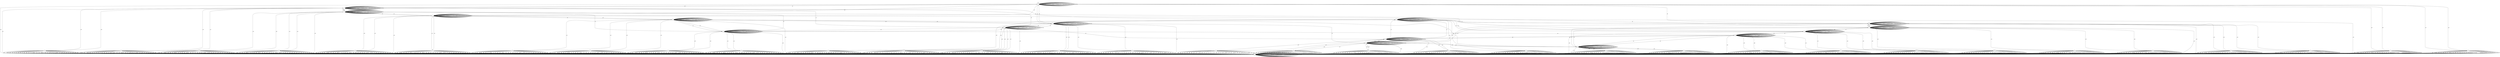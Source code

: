 digraph {
	fake0 [style=invisible]
	0 [root=true]
	1
	2 [shape=doublecircle]
	3
	4
	5
	6
	7
	8
	9
	10
	11
	12
	13
	14
	15
	16
	17
	18
	19
	20
	21
	22
	23
	24
	25
	26
	27
	28
	29
	30
	31
	32
	33
	34
	35
	36
	37
	38
	39
	40
	41
	42
	43
	44
	45
	46
	47
	48
	fake0 -> 0 [style=bold]
	0 -> 0 [label=p19]
	0 -> 0 [label=p18]
	0 -> 0 [label=p5]
	0 -> 0 [label=p1]
	0 -> 0 [label=p6]
	0 -> 0 [label=p8]
	0 -> 0 [label=p7]
	0 -> 0 [label=p21]
	0 -> 0 [label=p22]
	0 -> 3 [label=p13]
	0 -> 4 [label=p2]
	0 -> 0 [label=p29]
	0 -> 0 [label=activityn]
	0 -> 18 [label=p15]
	0 -> 0 [label=p27]
	0 -> 0 [label=activityo]
	0 -> 0 [label=p24]
	0 -> 0 [label=p11]
	0 -> 0 [label=p26]
	0 -> 2 [label=p9]
	0 -> 1 [label=p4]
	0 -> 0 [label=activityr]
	0 -> 0 [label=p12]
	0 -> 0 [label=p28]
	0 -> 0 [label=p10]
	0 -> 0 [label=p16]
	0 -> 0 [label=p3]
	0 -> 0 [label=p14]
	0 -> 17 [label=p25]
	0 -> 0 [label=p30]
	0 -> 0 [label=p20]
	0 -> 5 [label=p23]
	0 -> 0 [label=p17]
	0 -> 0 [label=activityq]
	1 -> 1 [label=p19]
	1 -> 1 [label=p18]
	1 -> 1 [label=p5]
	1 -> 1 [label=p1]
	1 -> 0 [label=p6]
	1 -> 1 [label=p8]
	1 -> 1 [label=p7]
	1 -> 1 [label=p21]
	1 -> 1 [label=p22]
	1 -> 7 [label=p13]
	1 -> 8 [label=p2]
	1 -> 1 [label=p29]
	1 -> 1 [label=activityn]
	1 -> 48 [label=p15]
	1 -> 1 [label=p27]
	1 -> 1 [label=activityo]
	1 -> 1 [label=p24]
	1 -> 1 [label=p11]
	1 -> 1 [label=p26]
	1 -> 6 [label=p9]
	1 -> 1 [label=p4]
	1 -> 1 [label=activityr]
	1 -> 1 [label=p12]
	1 -> 1 [label=p28]
	1 -> 1 [label=p10]
	1 -> 1 [label=p16]
	1 -> 1 [label=p3]
	1 -> 1 [label=p14]
	1 -> 19 [label=p25]
	1 -> 1 [label=p30]
	1 -> 1 [label=p20]
	1 -> 5 [label=p23]
	1 -> 1 [label=p17]
	1 -> 1 [label=activityq]
	2 -> 2 [label=p19]
	2 -> 2 [label=p18]
	2 -> 2 [label=p5]
	2 -> 2 [label=p1]
	2 -> 2 [label=p6]
	2 -> 2 [label=p8]
	2 -> 2 [label=p7]
	2 -> 2 [label=p21]
	2 -> 2 [label=p22]
	2 -> 9 [label=p13]
	2 -> 13 [label=p2]
	2 -> 2 [label=p29]
	2 -> 2 [label=activityn]
	2 -> 25 [label=p15]
	2 -> 2 [label=p27]
	2 -> 2 [label=activityo]
	2 -> 2 [label=p24]
	2 -> 2 [label=p11]
	2 -> 2 [label=p26]
	2 -> 2 [label=p9]
	2 -> 6 [label=p4]
	2 -> 2 [label=activityr]
	2 -> 2 [label=p12]
	2 -> 2 [label=p28]
	2 -> 2 [label=p10]
	2 -> 2 [label=p16]
	2 -> 2 [label=p3]
	2 -> 2 [label=p14]
	2 -> 40 [label=p25]
	2 -> 2 [label=p30]
	2 -> 2 [label=p20]
	2 -> 5 [label=p23]
	2 -> 2 [label=p17]
	2 -> 2 [label=activityq]
	3 -> 3 [label=p11]
	3 -> 3 [label=p22]
	3 -> 0 [label=p21]
	3 -> 3 [label=p7]
	3 -> 3 [label=activityq]
	3 -> 3 [label=p6]
	3 -> 3 [label=p8]
	3 -> 3 [label=p19]
	3 -> 3 [label=p24]
	3 -> 3 [label=activityo]
	3 -> 46 [label=p25]
	3 -> 3 [label=p30]
	3 -> 3 [label=p27]
	3 -> 21 [label=p15]
	3 -> 7 [label=p4]
	3 -> 3 [label=p12]
	3 -> 3 [label=activityr]
	3 -> 3 [label=activityn]
	3 -> 9 [label=p9]
	3 -> 5 [label=p23]
	3 -> 3 [label=p17]
	3 -> 3 [label=p20]
	3 -> 3 [label=p16]
	3 -> 3 [label=p18]
	3 -> 3 [label=p26]
	3 -> 3 [label=p28]
	3 -> 3 [label=p10]
	3 -> 3 [label=p29]
	3 -> 3 [label=p13]
	3 -> 10 [label=p2]
	3 -> 3 [label=p1]
	3 -> 3 [label=p5]
	3 -> 3 [label=p3]
	3 -> 3 [label=p14]
	4 -> 4 [label=p19]
	4 -> 4 [label=p18]
	4 -> 4 [label=p5]
	4 -> 4 [label=p1]
	4 -> 4 [label=p6]
	4 -> 0 [label=p8]
	4 -> 4 [label=p7]
	4 -> 4 [label=p21]
	4 -> 4 [label=p22]
	4 -> 10 [label=p13]
	4 -> 4 [label=p2]
	4 -> 4 [label=p29]
	4 -> 4 [label=activityn]
	4 -> 44 [label=p15]
	4 -> 4 [label=p27]
	4 -> 4 [label=activityo]
	4 -> 4 [label=p24]
	4 -> 4 [label=p11]
	4 -> 4 [label=p26]
	4 -> 13 [label=p9]
	4 -> 8 [label=p4]
	4 -> 4 [label=activityr]
	4 -> 4 [label=p12]
	4 -> 4 [label=p28]
	4 -> 4 [label=p10]
	4 -> 4 [label=p16]
	4 -> 4 [label=p3]
	4 -> 4 [label=p14]
	4 -> 47 [label=p25]
	4 -> 4 [label=p30]
	4 -> 4 [label=p20]
	4 -> 5 [label=p23]
	4 -> 4 [label=p17]
	4 -> 4 [label=activityq]
	5 -> 5 [label=p19]
	5 -> 5 [label=p18]
	5 -> 5 [label=p5]
	5 -> 5 [label=p1]
	5 -> 5 [label=p6]
	5 -> 5 [label=p8]
	5 -> 5 [label=p7]
	5 -> 5 [label=p21]
	5 -> 5 [label=p22]
	5 -> 5 [label=p13]
	5 -> 5 [label=p2]
	5 -> 5 [label=p29]
	5 -> 5 [label=activityn]
	5 -> 5 [label=p15]
	5 -> 5 [label=p27]
	5 -> 5 [label=activityo]
	5 -> 5 [label=p24]
	5 -> 5 [label=p11]
	5 -> 5 [label=p26]
	5 -> 5 [label=p9]
	5 -> 5 [label=p4]
	5 -> 5 [label=activityr]
	5 -> 5 [label=p12]
	5 -> 5 [label=p28]
	5 -> 5 [label=p10]
	5 -> 5 [label=p16]
	5 -> 5 [label=p3]
	5 -> 5 [label=p14]
	5 -> 5 [label=p25]
	5 -> 5 [label=p30]
	5 -> 5 [label=p20]
	5 -> 5 [label=p23]
	5 -> 5 [label=p17]
	5 -> 5 [label=activityq]
	6 -> 6 [label=p19]
	6 -> 6 [label=p18]
	6 -> 6 [label=p5]
	6 -> 6 [label=p1]
	6 -> 2 [label=p6]
	6 -> 6 [label=p8]
	6 -> 6 [label=p7]
	6 -> 6 [label=p21]
	6 -> 6 [label=p22]
	6 -> 11 [label=p13]
	6 -> 14 [label=p2]
	6 -> 6 [label=p29]
	6 -> 6 [label=activityn]
	6 -> 27 [label=p15]
	6 -> 6 [label=p27]
	6 -> 6 [label=activityo]
	6 -> 6 [label=p24]
	6 -> 6 [label=p11]
	6 -> 6 [label=p26]
	6 -> 6 [label=p9]
	6 -> 6 [label=p4]
	6 -> 6 [label=activityr]
	6 -> 6 [label=p12]
	6 -> 6 [label=p28]
	6 -> 6 [label=p10]
	6 -> 6 [label=p16]
	6 -> 6 [label=p3]
	6 -> 6 [label=p14]
	6 -> 45 [label=p25]
	6 -> 6 [label=p30]
	6 -> 6 [label=p20]
	6 -> 5 [label=p23]
	6 -> 6 [label=p17]
	6 -> 6 [label=activityq]
	7 -> 7 [label=p11]
	7 -> 7 [label=p22]
	7 -> 1 [label=p21]
	7 -> 7 [label=p7]
	7 -> 7 [label=activityq]
	7 -> 3 [label=p6]
	7 -> 7 [label=p8]
	7 -> 7 [label=p19]
	7 -> 7 [label=p24]
	7 -> 7 [label=activityo]
	7 -> 42 [label=p25]
	7 -> 7 [label=p30]
	7 -> 7 [label=p27]
	7 -> 23 [label=p15]
	7 -> 7 [label=p4]
	7 -> 7 [label=p12]
	7 -> 7 [label=activityr]
	7 -> 7 [label=activityn]
	7 -> 11 [label=p9]
	7 -> 5 [label=p23]
	7 -> 7 [label=p17]
	7 -> 7 [label=p20]
	7 -> 7 [label=p16]
	7 -> 7 [label=p18]
	7 -> 7 [label=p26]
	7 -> 7 [label=p28]
	7 -> 7 [label=p10]
	7 -> 7 [label=p29]
	7 -> 7 [label=p13]
	7 -> 12 [label=p2]
	7 -> 7 [label=p1]
	7 -> 7 [label=p5]
	7 -> 7 [label=p3]
	7 -> 7 [label=p14]
	8 -> 8 [label=p19]
	8 -> 8 [label=p18]
	8 -> 8 [label=p5]
	8 -> 8 [label=p1]
	8 -> 4 [label=p6]
	8 -> 1 [label=p8]
	8 -> 8 [label=p7]
	8 -> 8 [label=p21]
	8 -> 8 [label=p22]
	8 -> 12 [label=p13]
	8 -> 8 [label=p2]
	8 -> 8 [label=p29]
	8 -> 8 [label=activityn]
	8 -> 41 [label=p15]
	8 -> 8 [label=p27]
	8 -> 8 [label=activityo]
	8 -> 8 [label=p24]
	8 -> 8 [label=p11]
	8 -> 8 [label=p26]
	8 -> 14 [label=p9]
	8 -> 8 [label=p4]
	8 -> 8 [label=activityr]
	8 -> 8 [label=p12]
	8 -> 8 [label=p28]
	8 -> 8 [label=p10]
	8 -> 8 [label=p16]
	8 -> 8 [label=p3]
	8 -> 8 [label=p14]
	8 -> 43 [label=p25]
	8 -> 8 [label=p30]
	8 -> 8 [label=p20]
	8 -> 5 [label=p23]
	8 -> 8 [label=p17]
	8 -> 8 [label=activityq]
	9 -> 9 [label=p11]
	9 -> 9 [label=p22]
	9 -> 2 [label=p21]
	9 -> 9 [label=p7]
	9 -> 9 [label=activityq]
	9 -> 9 [label=p6]
	9 -> 9 [label=p8]
	9 -> 9 [label=p19]
	9 -> 9 [label=p24]
	9 -> 9 [label=activityo]
	9 -> 38 [label=p25]
	9 -> 9 [label=p30]
	9 -> 9 [label=p27]
	9 -> 24 [label=p15]
	9 -> 11 [label=p4]
	9 -> 9 [label=p12]
	9 -> 9 [label=activityr]
	9 -> 9 [label=activityn]
	9 -> 9 [label=p9]
	9 -> 5 [label=p23]
	9 -> 9 [label=p17]
	9 -> 9 [label=p20]
	9 -> 9 [label=p16]
	9 -> 9 [label=p18]
	9 -> 9 [label=p26]
	9 -> 9 [label=p28]
	9 -> 9 [label=p10]
	9 -> 9 [label=p29]
	9 -> 9 [label=p13]
	9 -> 15 [label=p2]
	9 -> 9 [label=p1]
	9 -> 9 [label=p5]
	9 -> 9 [label=p3]
	9 -> 9 [label=p14]
	10 -> 10 [label=p11]
	10 -> 10 [label=p22]
	10 -> 4 [label=p21]
	10 -> 10 [label=p7]
	10 -> 10 [label=activityq]
	10 -> 10 [label=p6]
	10 -> 3 [label=p8]
	10 -> 10 [label=p19]
	10 -> 10 [label=p24]
	10 -> 10 [label=activityo]
	10 -> 35 [label=p25]
	10 -> 10 [label=p30]
	10 -> 10 [label=p27]
	10 -> 39 [label=p15]
	10 -> 12 [label=p4]
	10 -> 10 [label=p12]
	10 -> 10 [label=activityr]
	10 -> 10 [label=activityn]
	10 -> 15 [label=p9]
	10 -> 5 [label=p23]
	10 -> 10 [label=p17]
	10 -> 10 [label=p20]
	10 -> 10 [label=p16]
	10 -> 10 [label=p18]
	10 -> 10 [label=p26]
	10 -> 10 [label=p28]
	10 -> 10 [label=p10]
	10 -> 10 [label=p29]
	10 -> 10 [label=p13]
	10 -> 10 [label=p2]
	10 -> 10 [label=p1]
	10 -> 10 [label=p5]
	10 -> 10 [label=p3]
	10 -> 10 [label=p14]
	11 -> 11 [label=p11]
	11 -> 11 [label=p22]
	11 -> 6 [label=p21]
	11 -> 11 [label=p7]
	11 -> 11 [label=activityq]
	11 -> 9 [label=p6]
	11 -> 11 [label=p8]
	11 -> 11 [label=p19]
	11 -> 11 [label=p24]
	11 -> 11 [label=activityo]
	11 -> 29 [label=p25]
	11 -> 11 [label=p30]
	11 -> 11 [label=p27]
	11 -> 26 [label=p15]
	11 -> 11 [label=p4]
	11 -> 11 [label=p12]
	11 -> 11 [label=activityr]
	11 -> 11 [label=activityn]
	11 -> 11 [label=p9]
	11 -> 5 [label=p23]
	11 -> 11 [label=p17]
	11 -> 11 [label=p20]
	11 -> 11 [label=p16]
	11 -> 11 [label=p18]
	11 -> 11 [label=p26]
	11 -> 11 [label=p28]
	11 -> 11 [label=p10]
	11 -> 11 [label=p29]
	11 -> 11 [label=p13]
	11 -> 16 [label=p2]
	11 -> 11 [label=p1]
	11 -> 11 [label=p5]
	11 -> 11 [label=p3]
	11 -> 11 [label=p14]
	12 -> 12 [label=p11]
	12 -> 12 [label=p22]
	12 -> 8 [label=p21]
	12 -> 12 [label=p7]
	12 -> 12 [label=activityq]
	12 -> 10 [label=p6]
	12 -> 7 [label=p8]
	12 -> 12 [label=p19]
	12 -> 12 [label=p24]
	12 -> 12 [label=activityo]
	12 -> 32 [label=p25]
	12 -> 12 [label=p30]
	12 -> 12 [label=p27]
	12 -> 28 [label=p15]
	12 -> 12 [label=p4]
	12 -> 12 [label=p12]
	12 -> 12 [label=activityr]
	12 -> 12 [label=activityn]
	12 -> 16 [label=p9]
	12 -> 5 [label=p23]
	12 -> 12 [label=p17]
	12 -> 12 [label=p20]
	12 -> 12 [label=p16]
	12 -> 12 [label=p18]
	12 -> 12 [label=p26]
	12 -> 12 [label=p28]
	12 -> 12 [label=p10]
	12 -> 12 [label=p29]
	12 -> 12 [label=p13]
	12 -> 12 [label=p2]
	12 -> 12 [label=p1]
	12 -> 12 [label=p5]
	12 -> 12 [label=p3]
	12 -> 12 [label=p14]
	13 -> 13 [label=p19]
	13 -> 13 [label=p18]
	13 -> 13 [label=p5]
	13 -> 13 [label=p1]
	13 -> 13 [label=p6]
	13 -> 2 [label=p8]
	13 -> 13 [label=p7]
	13 -> 13 [label=p21]
	13 -> 13 [label=p22]
	13 -> 15 [label=p13]
	13 -> 13 [label=p2]
	13 -> 13 [label=p29]
	13 -> 13 [label=activityn]
	13 -> 34 [label=p15]
	13 -> 13 [label=p27]
	13 -> 13 [label=activityo]
	13 -> 13 [label=p24]
	13 -> 13 [label=p11]
	13 -> 13 [label=p26]
	13 -> 13 [label=p9]
	13 -> 14 [label=p4]
	13 -> 13 [label=activityr]
	13 -> 13 [label=p12]
	13 -> 13 [label=p28]
	13 -> 13 [label=p10]
	13 -> 13 [label=p16]
	13 -> 13 [label=p3]
	13 -> 13 [label=p14]
	13 -> 20 [label=p25]
	13 -> 13 [label=p30]
	13 -> 13 [label=p20]
	13 -> 5 [label=p23]
	13 -> 13 [label=p17]
	13 -> 13 [label=activityq]
	14 -> 14 [label=p19]
	14 -> 14 [label=p18]
	14 -> 14 [label=p5]
	14 -> 14 [label=p1]
	14 -> 13 [label=p6]
	14 -> 6 [label=p8]
	14 -> 14 [label=p7]
	14 -> 14 [label=p21]
	14 -> 14 [label=p22]
	14 -> 16 [label=p13]
	14 -> 14 [label=p2]
	14 -> 14 [label=p29]
	14 -> 14 [label=activityn]
	14 -> 31 [label=p15]
	14 -> 14 [label=p27]
	14 -> 14 [label=activityo]
	14 -> 14 [label=p24]
	14 -> 14 [label=p11]
	14 -> 14 [label=p26]
	14 -> 14 [label=p9]
	14 -> 14 [label=p4]
	14 -> 14 [label=activityr]
	14 -> 14 [label=p12]
	14 -> 14 [label=p28]
	14 -> 14 [label=p10]
	14 -> 14 [label=p16]
	14 -> 14 [label=p3]
	14 -> 14 [label=p14]
	14 -> 22 [label=p25]
	14 -> 14 [label=p30]
	14 -> 14 [label=p20]
	14 -> 5 [label=p23]
	14 -> 14 [label=p17]
	14 -> 14 [label=activityq]
	15 -> 15 [label=p11]
	15 -> 15 [label=p22]
	15 -> 13 [label=p21]
	15 -> 15 [label=p7]
	15 -> 15 [label=activityq]
	15 -> 15 [label=p6]
	15 -> 9 [label=p8]
	15 -> 15 [label=p19]
	15 -> 15 [label=p24]
	15 -> 15 [label=activityo]
	15 -> 36 [label=p25]
	15 -> 15 [label=p30]
	15 -> 15 [label=p27]
	15 -> 30 [label=p15]
	15 -> 16 [label=p4]
	15 -> 15 [label=p12]
	15 -> 15 [label=activityr]
	15 -> 15 [label=activityn]
	15 -> 15 [label=p9]
	15 -> 5 [label=p23]
	15 -> 15 [label=p17]
	15 -> 15 [label=p20]
	15 -> 15 [label=p16]
	15 -> 15 [label=p18]
	15 -> 15 [label=p26]
	15 -> 15 [label=p28]
	15 -> 15 [label=p10]
	15 -> 15 [label=p29]
	15 -> 15 [label=p13]
	15 -> 15 [label=p2]
	15 -> 15 [label=p1]
	15 -> 15 [label=p5]
	15 -> 15 [label=p3]
	15 -> 15 [label=p14]
	16 -> 16 [label=p11]
	16 -> 16 [label=p22]
	16 -> 14 [label=p21]
	16 -> 16 [label=p7]
	16 -> 16 [label=activityq]
	16 -> 15 [label=p6]
	16 -> 11 [label=p8]
	16 -> 16 [label=p19]
	16 -> 16 [label=p24]
	16 -> 16 [label=activityo]
	16 -> 33 [label=p25]
	16 -> 16 [label=p30]
	16 -> 16 [label=p27]
	16 -> 37 [label=p15]
	16 -> 16 [label=p4]
	16 -> 16 [label=p12]
	16 -> 16 [label=activityr]
	16 -> 16 [label=activityn]
	16 -> 16 [label=p9]
	16 -> 5 [label=p23]
	16 -> 16 [label=p17]
	16 -> 16 [label=p20]
	16 -> 16 [label=p16]
	16 -> 16 [label=p18]
	16 -> 16 [label=p26]
	16 -> 16 [label=p28]
	16 -> 16 [label=p10]
	16 -> 16 [label=p29]
	16 -> 16 [label=p13]
	16 -> 16 [label=p2]
	16 -> 16 [label=p1]
	16 -> 16 [label=p5]
	16 -> 16 [label=p3]
	16 -> 16 [label=p14]
	17 -> 5 [label=p19]
	17 -> 5 [label=p18]
	17 -> 5 [label=p5]
	17 -> 5 [label=p1]
	17 -> 5 [label=p6]
	17 -> 5 [label=p8]
	17 -> 5 [label=p7]
	17 -> 5 [label=p21]
	17 -> 5 [label=p22]
	17 -> 5 [label=p13]
	17 -> 5 [label=p2]
	17 -> 0 [label=p29]
	17 -> 5 [label=activityn]
	17 -> 5 [label=p15]
	17 -> 5 [label=p27]
	17 -> 5 [label=activityo]
	17 -> 5 [label=p24]
	17 -> 5 [label=p11]
	17 -> 5 [label=p26]
	17 -> 5 [label=p9]
	17 -> 5 [label=p4]
	17 -> 5 [label=activityr]
	17 -> 5 [label=p12]
	17 -> 5 [label=p28]
	17 -> 5 [label=p10]
	17 -> 5 [label=p16]
	17 -> 5 [label=p3]
	17 -> 5 [label=p14]
	17 -> 5 [label=p25]
	17 -> 5 [label=p30]
	17 -> 5 [label=p20]
	17 -> 5 [label=p23]
	17 -> 5 [label=p17]
	17 -> 5 [label=activityq]
	18 -> 5 [label=p19]
	18 -> 0 [label=p18]
	18 -> 5 [label=p5]
	18 -> 5 [label=p1]
	18 -> 5 [label=p6]
	18 -> 5 [label=p8]
	18 -> 5 [label=p7]
	18 -> 5 [label=p21]
	18 -> 5 [label=p22]
	18 -> 5 [label=p13]
	18 -> 5 [label=p2]
	18 -> 5 [label=p29]
	18 -> 5 [label=activityn]
	18 -> 5 [label=p15]
	18 -> 5 [label=p27]
	18 -> 5 [label=activityo]
	18 -> 5 [label=p24]
	18 -> 5 [label=p11]
	18 -> 5 [label=p26]
	18 -> 5 [label=p9]
	18 -> 5 [label=p4]
	18 -> 5 [label=activityr]
	18 -> 5 [label=p12]
	18 -> 5 [label=p28]
	18 -> 5 [label=p10]
	18 -> 5 [label=p16]
	18 -> 5 [label=p3]
	18 -> 5 [label=p14]
	18 -> 5 [label=p25]
	18 -> 5 [label=p30]
	18 -> 5 [label=p20]
	18 -> 5 [label=p23]
	18 -> 5 [label=p17]
	18 -> 5 [label=activityq]
	19 -> 5 [label=p19]
	19 -> 5 [label=p18]
	19 -> 5 [label=p5]
	19 -> 5 [label=p1]
	19 -> 5 [label=p6]
	19 -> 5 [label=p8]
	19 -> 5 [label=p7]
	19 -> 5 [label=p21]
	19 -> 5 [label=p22]
	19 -> 5 [label=p13]
	19 -> 5 [label=p2]
	19 -> 1 [label=p29]
	19 -> 5 [label=activityn]
	19 -> 5 [label=p15]
	19 -> 5 [label=p27]
	19 -> 5 [label=activityo]
	19 -> 5 [label=p24]
	19 -> 5 [label=p11]
	19 -> 5 [label=p26]
	19 -> 5 [label=p9]
	19 -> 5 [label=p4]
	19 -> 5 [label=activityr]
	19 -> 5 [label=p12]
	19 -> 5 [label=p28]
	19 -> 5 [label=p10]
	19 -> 5 [label=p16]
	19 -> 5 [label=p3]
	19 -> 5 [label=p14]
	19 -> 5 [label=p25]
	19 -> 5 [label=p30]
	19 -> 5 [label=p20]
	19 -> 5 [label=p23]
	19 -> 5 [label=p17]
	19 -> 5 [label=activityq]
	20 -> 5 [label=p19]
	20 -> 5 [label=p18]
	20 -> 5 [label=p5]
	20 -> 5 [label=p1]
	20 -> 5 [label=p6]
	20 -> 5 [label=p8]
	20 -> 5 [label=p7]
	20 -> 5 [label=p21]
	20 -> 5 [label=p22]
	20 -> 5 [label=p13]
	20 -> 5 [label=p2]
	20 -> 13 [label=p29]
	20 -> 5 [label=activityn]
	20 -> 5 [label=p15]
	20 -> 5 [label=p27]
	20 -> 5 [label=activityo]
	20 -> 5 [label=p24]
	20 -> 5 [label=p11]
	20 -> 5 [label=p26]
	20 -> 5 [label=p9]
	20 -> 5 [label=p4]
	20 -> 5 [label=activityr]
	20 -> 5 [label=p12]
	20 -> 5 [label=p28]
	20 -> 5 [label=p10]
	20 -> 5 [label=p16]
	20 -> 5 [label=p3]
	20 -> 5 [label=p14]
	20 -> 5 [label=p25]
	20 -> 5 [label=p30]
	20 -> 5 [label=p20]
	20 -> 5 [label=p23]
	20 -> 5 [label=p17]
	20 -> 5 [label=activityq]
	21 -> 5 [label=p11]
	21 -> 5 [label=p22]
	21 -> 5 [label=p21]
	21 -> 5 [label=p7]
	21 -> 5 [label=activityq]
	21 -> 5 [label=p6]
	21 -> 5 [label=p8]
	21 -> 5 [label=p19]
	21 -> 5 [label=p24]
	21 -> 5 [label=activityo]
	21 -> 5 [label=p25]
	21 -> 5 [label=p30]
	21 -> 5 [label=p27]
	21 -> 5 [label=p15]
	21 -> 5 [label=p4]
	21 -> 5 [label=p12]
	21 -> 5 [label=activityr]
	21 -> 5 [label=activityn]
	21 -> 5 [label=p9]
	21 -> 5 [label=p23]
	21 -> 5 [label=p17]
	21 -> 5 [label=p20]
	21 -> 5 [label=p16]
	21 -> 3 [label=p18]
	21 -> 5 [label=p26]
	21 -> 5 [label=p28]
	21 -> 5 [label=p10]
	21 -> 5 [label=p29]
	21 -> 5 [label=p13]
	21 -> 5 [label=p2]
	21 -> 5 [label=p1]
	21 -> 5 [label=p5]
	21 -> 5 [label=p3]
	21 -> 5 [label=p14]
	22 -> 5 [label=p19]
	22 -> 5 [label=p18]
	22 -> 5 [label=p5]
	22 -> 5 [label=p1]
	22 -> 5 [label=p6]
	22 -> 5 [label=p8]
	22 -> 5 [label=p7]
	22 -> 5 [label=p21]
	22 -> 5 [label=p22]
	22 -> 5 [label=p13]
	22 -> 5 [label=p2]
	22 -> 14 [label=p29]
	22 -> 5 [label=activityn]
	22 -> 5 [label=p15]
	22 -> 5 [label=p27]
	22 -> 5 [label=activityo]
	22 -> 5 [label=p24]
	22 -> 5 [label=p11]
	22 -> 5 [label=p26]
	22 -> 5 [label=p9]
	22 -> 5 [label=p4]
	22 -> 5 [label=activityr]
	22 -> 5 [label=p12]
	22 -> 5 [label=p28]
	22 -> 5 [label=p10]
	22 -> 5 [label=p16]
	22 -> 5 [label=p3]
	22 -> 5 [label=p14]
	22 -> 5 [label=p25]
	22 -> 5 [label=p30]
	22 -> 5 [label=p20]
	22 -> 5 [label=p23]
	22 -> 5 [label=p17]
	22 -> 5 [label=activityq]
	23 -> 5 [label=p11]
	23 -> 5 [label=p22]
	23 -> 5 [label=p21]
	23 -> 5 [label=p7]
	23 -> 5 [label=activityq]
	23 -> 5 [label=p6]
	23 -> 5 [label=p8]
	23 -> 5 [label=p19]
	23 -> 5 [label=p24]
	23 -> 5 [label=activityo]
	23 -> 5 [label=p25]
	23 -> 5 [label=p30]
	23 -> 5 [label=p27]
	23 -> 5 [label=p15]
	23 -> 5 [label=p4]
	23 -> 5 [label=p12]
	23 -> 5 [label=activityr]
	23 -> 5 [label=activityn]
	23 -> 5 [label=p9]
	23 -> 5 [label=p23]
	23 -> 5 [label=p17]
	23 -> 5 [label=p20]
	23 -> 5 [label=p16]
	23 -> 7 [label=p18]
	23 -> 5 [label=p26]
	23 -> 5 [label=p28]
	23 -> 5 [label=p10]
	23 -> 5 [label=p29]
	23 -> 5 [label=p13]
	23 -> 5 [label=p2]
	23 -> 5 [label=p1]
	23 -> 5 [label=p5]
	23 -> 5 [label=p3]
	23 -> 5 [label=p14]
	24 -> 5 [label=p11]
	24 -> 5 [label=p22]
	24 -> 5 [label=p21]
	24 -> 5 [label=p7]
	24 -> 5 [label=activityq]
	24 -> 5 [label=p6]
	24 -> 5 [label=p8]
	24 -> 5 [label=p19]
	24 -> 5 [label=p24]
	24 -> 5 [label=activityo]
	24 -> 5 [label=p25]
	24 -> 5 [label=p30]
	24 -> 5 [label=p27]
	24 -> 5 [label=p15]
	24 -> 5 [label=p4]
	24 -> 5 [label=p12]
	24 -> 5 [label=activityr]
	24 -> 5 [label=activityn]
	24 -> 5 [label=p9]
	24 -> 5 [label=p23]
	24 -> 5 [label=p17]
	24 -> 5 [label=p20]
	24 -> 5 [label=p16]
	24 -> 9 [label=p18]
	24 -> 5 [label=p26]
	24 -> 5 [label=p28]
	24 -> 5 [label=p10]
	24 -> 5 [label=p29]
	24 -> 5 [label=p13]
	24 -> 5 [label=p2]
	24 -> 5 [label=p1]
	24 -> 5 [label=p5]
	24 -> 5 [label=p3]
	24 -> 5 [label=p14]
	25 -> 5 [label=p19]
	25 -> 2 [label=p18]
	25 -> 5 [label=p5]
	25 -> 5 [label=p1]
	25 -> 5 [label=p6]
	25 -> 5 [label=p8]
	25 -> 5 [label=p7]
	25 -> 5 [label=p21]
	25 -> 5 [label=p22]
	25 -> 5 [label=p13]
	25 -> 5 [label=p2]
	25 -> 5 [label=p29]
	25 -> 5 [label=activityn]
	25 -> 5 [label=p15]
	25 -> 5 [label=p27]
	25 -> 5 [label=activityo]
	25 -> 5 [label=p24]
	25 -> 5 [label=p11]
	25 -> 5 [label=p26]
	25 -> 5 [label=p9]
	25 -> 5 [label=p4]
	25 -> 5 [label=activityr]
	25 -> 5 [label=p12]
	25 -> 5 [label=p28]
	25 -> 5 [label=p10]
	25 -> 5 [label=p16]
	25 -> 5 [label=p3]
	25 -> 5 [label=p14]
	25 -> 5 [label=p25]
	25 -> 5 [label=p30]
	25 -> 5 [label=p20]
	25 -> 5 [label=p23]
	25 -> 5 [label=p17]
	25 -> 5 [label=activityq]
	26 -> 5 [label=p11]
	26 -> 5 [label=p22]
	26 -> 5 [label=p21]
	26 -> 5 [label=p7]
	26 -> 5 [label=activityq]
	26 -> 5 [label=p6]
	26 -> 5 [label=p8]
	26 -> 5 [label=p19]
	26 -> 5 [label=p24]
	26 -> 5 [label=activityo]
	26 -> 5 [label=p25]
	26 -> 5 [label=p30]
	26 -> 5 [label=p27]
	26 -> 5 [label=p15]
	26 -> 5 [label=p4]
	26 -> 5 [label=p12]
	26 -> 5 [label=activityr]
	26 -> 5 [label=activityn]
	26 -> 5 [label=p9]
	26 -> 5 [label=p23]
	26 -> 5 [label=p17]
	26 -> 5 [label=p20]
	26 -> 5 [label=p16]
	26 -> 11 [label=p18]
	26 -> 5 [label=p26]
	26 -> 5 [label=p28]
	26 -> 5 [label=p10]
	26 -> 5 [label=p29]
	26 -> 5 [label=p13]
	26 -> 5 [label=p2]
	26 -> 5 [label=p1]
	26 -> 5 [label=p5]
	26 -> 5 [label=p3]
	26 -> 5 [label=p14]
	27 -> 5 [label=p19]
	27 -> 6 [label=p18]
	27 -> 5 [label=p5]
	27 -> 5 [label=p1]
	27 -> 5 [label=p6]
	27 -> 5 [label=p8]
	27 -> 5 [label=p7]
	27 -> 5 [label=p21]
	27 -> 5 [label=p22]
	27 -> 5 [label=p13]
	27 -> 5 [label=p2]
	27 -> 5 [label=p29]
	27 -> 5 [label=activityn]
	27 -> 5 [label=p15]
	27 -> 5 [label=p27]
	27 -> 5 [label=activityo]
	27 -> 5 [label=p24]
	27 -> 5 [label=p11]
	27 -> 5 [label=p26]
	27 -> 5 [label=p9]
	27 -> 5 [label=p4]
	27 -> 5 [label=activityr]
	27 -> 5 [label=p12]
	27 -> 5 [label=p28]
	27 -> 5 [label=p10]
	27 -> 5 [label=p16]
	27 -> 5 [label=p3]
	27 -> 5 [label=p14]
	27 -> 5 [label=p25]
	27 -> 5 [label=p30]
	27 -> 5 [label=p20]
	27 -> 5 [label=p23]
	27 -> 5 [label=p17]
	27 -> 5 [label=activityq]
	28 -> 5 [label=p11]
	28 -> 5 [label=p22]
	28 -> 5 [label=p21]
	28 -> 5 [label=p7]
	28 -> 5 [label=activityq]
	28 -> 5 [label=p6]
	28 -> 5 [label=p8]
	28 -> 5 [label=p19]
	28 -> 5 [label=p24]
	28 -> 5 [label=activityo]
	28 -> 5 [label=p25]
	28 -> 5 [label=p30]
	28 -> 5 [label=p27]
	28 -> 5 [label=p15]
	28 -> 5 [label=p4]
	28 -> 5 [label=p12]
	28 -> 5 [label=activityr]
	28 -> 5 [label=activityn]
	28 -> 5 [label=p9]
	28 -> 5 [label=p23]
	28 -> 5 [label=p17]
	28 -> 5 [label=p20]
	28 -> 5 [label=p16]
	28 -> 12 [label=p18]
	28 -> 5 [label=p26]
	28 -> 5 [label=p28]
	28 -> 5 [label=p10]
	28 -> 5 [label=p29]
	28 -> 5 [label=p13]
	28 -> 5 [label=p2]
	28 -> 5 [label=p1]
	28 -> 5 [label=p5]
	28 -> 5 [label=p3]
	28 -> 5 [label=p14]
	29 -> 5 [label=p11]
	29 -> 5 [label=p22]
	29 -> 5 [label=p21]
	29 -> 5 [label=p7]
	29 -> 5 [label=activityq]
	29 -> 5 [label=p6]
	29 -> 5 [label=p8]
	29 -> 5 [label=p19]
	29 -> 5 [label=p24]
	29 -> 5 [label=activityo]
	29 -> 5 [label=p25]
	29 -> 5 [label=p30]
	29 -> 5 [label=p27]
	29 -> 5 [label=p15]
	29 -> 5 [label=p4]
	29 -> 5 [label=p12]
	29 -> 5 [label=activityr]
	29 -> 5 [label=activityn]
	29 -> 5 [label=p9]
	29 -> 5 [label=p23]
	29 -> 5 [label=p17]
	29 -> 5 [label=p20]
	29 -> 5 [label=p16]
	29 -> 5 [label=p18]
	29 -> 5 [label=p26]
	29 -> 5 [label=p28]
	29 -> 5 [label=p10]
	29 -> 11 [label=p29]
	29 -> 5 [label=p13]
	29 -> 5 [label=p2]
	29 -> 5 [label=p1]
	29 -> 5 [label=p5]
	29 -> 5 [label=p3]
	29 -> 5 [label=p14]
	30 -> 5 [label=p11]
	30 -> 5 [label=p22]
	30 -> 5 [label=p21]
	30 -> 5 [label=p7]
	30 -> 5 [label=activityq]
	30 -> 5 [label=p6]
	30 -> 5 [label=p8]
	30 -> 5 [label=p19]
	30 -> 5 [label=p24]
	30 -> 5 [label=activityo]
	30 -> 5 [label=p25]
	30 -> 5 [label=p30]
	30 -> 5 [label=p27]
	30 -> 5 [label=p15]
	30 -> 5 [label=p4]
	30 -> 5 [label=p12]
	30 -> 5 [label=activityr]
	30 -> 5 [label=activityn]
	30 -> 5 [label=p9]
	30 -> 5 [label=p23]
	30 -> 5 [label=p17]
	30 -> 5 [label=p20]
	30 -> 5 [label=p16]
	30 -> 15 [label=p18]
	30 -> 5 [label=p26]
	30 -> 5 [label=p28]
	30 -> 5 [label=p10]
	30 -> 5 [label=p29]
	30 -> 5 [label=p13]
	30 -> 5 [label=p2]
	30 -> 5 [label=p1]
	30 -> 5 [label=p5]
	30 -> 5 [label=p3]
	30 -> 5 [label=p14]
	31 -> 5 [label=p19]
	31 -> 14 [label=p18]
	31 -> 5 [label=p5]
	31 -> 5 [label=p1]
	31 -> 5 [label=p6]
	31 -> 5 [label=p8]
	31 -> 5 [label=p7]
	31 -> 5 [label=p21]
	31 -> 5 [label=p22]
	31 -> 5 [label=p13]
	31 -> 5 [label=p2]
	31 -> 5 [label=p29]
	31 -> 5 [label=activityn]
	31 -> 5 [label=p15]
	31 -> 5 [label=p27]
	31 -> 5 [label=activityo]
	31 -> 5 [label=p24]
	31 -> 5 [label=p11]
	31 -> 5 [label=p26]
	31 -> 5 [label=p9]
	31 -> 5 [label=p4]
	31 -> 5 [label=activityr]
	31 -> 5 [label=p12]
	31 -> 5 [label=p28]
	31 -> 5 [label=p10]
	31 -> 5 [label=p16]
	31 -> 5 [label=p3]
	31 -> 5 [label=p14]
	31 -> 5 [label=p25]
	31 -> 5 [label=p30]
	31 -> 5 [label=p20]
	31 -> 5 [label=p23]
	31 -> 5 [label=p17]
	31 -> 5 [label=activityq]
	32 -> 5 [label=p11]
	32 -> 5 [label=p22]
	32 -> 5 [label=p21]
	32 -> 5 [label=p7]
	32 -> 5 [label=activityq]
	32 -> 5 [label=p6]
	32 -> 5 [label=p8]
	32 -> 5 [label=p19]
	32 -> 5 [label=p24]
	32 -> 5 [label=activityo]
	32 -> 5 [label=p25]
	32 -> 5 [label=p30]
	32 -> 5 [label=p27]
	32 -> 5 [label=p15]
	32 -> 5 [label=p4]
	32 -> 5 [label=p12]
	32 -> 5 [label=activityr]
	32 -> 5 [label=activityn]
	32 -> 5 [label=p9]
	32 -> 5 [label=p23]
	32 -> 5 [label=p17]
	32 -> 5 [label=p20]
	32 -> 5 [label=p16]
	32 -> 5 [label=p18]
	32 -> 5 [label=p26]
	32 -> 5 [label=p28]
	32 -> 5 [label=p10]
	32 -> 12 [label=p29]
	32 -> 5 [label=p13]
	32 -> 5 [label=p2]
	32 -> 5 [label=p1]
	32 -> 5 [label=p5]
	32 -> 5 [label=p3]
	32 -> 5 [label=p14]
	33 -> 5 [label=p11]
	33 -> 5 [label=p22]
	33 -> 5 [label=p21]
	33 -> 5 [label=p7]
	33 -> 5 [label=activityq]
	33 -> 5 [label=p6]
	33 -> 5 [label=p8]
	33 -> 5 [label=p19]
	33 -> 5 [label=p24]
	33 -> 5 [label=activityo]
	33 -> 5 [label=p25]
	33 -> 5 [label=p30]
	33 -> 5 [label=p27]
	33 -> 5 [label=p15]
	33 -> 5 [label=p4]
	33 -> 5 [label=p12]
	33 -> 5 [label=activityr]
	33 -> 5 [label=activityn]
	33 -> 5 [label=p9]
	33 -> 5 [label=p23]
	33 -> 5 [label=p17]
	33 -> 5 [label=p20]
	33 -> 5 [label=p16]
	33 -> 5 [label=p18]
	33 -> 5 [label=p26]
	33 -> 5 [label=p28]
	33 -> 5 [label=p10]
	33 -> 16 [label=p29]
	33 -> 5 [label=p13]
	33 -> 5 [label=p2]
	33 -> 5 [label=p1]
	33 -> 5 [label=p5]
	33 -> 5 [label=p3]
	33 -> 5 [label=p14]
	34 -> 5 [label=p19]
	34 -> 13 [label=p18]
	34 -> 5 [label=p5]
	34 -> 5 [label=p1]
	34 -> 5 [label=p6]
	34 -> 5 [label=p8]
	34 -> 5 [label=p7]
	34 -> 5 [label=p21]
	34 -> 5 [label=p22]
	34 -> 5 [label=p13]
	34 -> 5 [label=p2]
	34 -> 5 [label=p29]
	34 -> 5 [label=activityn]
	34 -> 5 [label=p15]
	34 -> 5 [label=p27]
	34 -> 5 [label=activityo]
	34 -> 5 [label=p24]
	34 -> 5 [label=p11]
	34 -> 5 [label=p26]
	34 -> 5 [label=p9]
	34 -> 5 [label=p4]
	34 -> 5 [label=activityr]
	34 -> 5 [label=p12]
	34 -> 5 [label=p28]
	34 -> 5 [label=p10]
	34 -> 5 [label=p16]
	34 -> 5 [label=p3]
	34 -> 5 [label=p14]
	34 -> 5 [label=p25]
	34 -> 5 [label=p30]
	34 -> 5 [label=p20]
	34 -> 5 [label=p23]
	34 -> 5 [label=p17]
	34 -> 5 [label=activityq]
	35 -> 5 [label=p11]
	35 -> 5 [label=p22]
	35 -> 5 [label=p21]
	35 -> 5 [label=p7]
	35 -> 5 [label=activityq]
	35 -> 5 [label=p6]
	35 -> 5 [label=p8]
	35 -> 5 [label=p19]
	35 -> 5 [label=p24]
	35 -> 5 [label=activityo]
	35 -> 5 [label=p25]
	35 -> 5 [label=p30]
	35 -> 5 [label=p27]
	35 -> 5 [label=p15]
	35 -> 5 [label=p4]
	35 -> 5 [label=p12]
	35 -> 5 [label=activityr]
	35 -> 5 [label=activityn]
	35 -> 5 [label=p9]
	35 -> 5 [label=p23]
	35 -> 5 [label=p17]
	35 -> 5 [label=p20]
	35 -> 5 [label=p16]
	35 -> 5 [label=p18]
	35 -> 5 [label=p26]
	35 -> 5 [label=p28]
	35 -> 5 [label=p10]
	35 -> 10 [label=p29]
	35 -> 5 [label=p13]
	35 -> 5 [label=p2]
	35 -> 5 [label=p1]
	35 -> 5 [label=p5]
	35 -> 5 [label=p3]
	35 -> 5 [label=p14]
	36 -> 5 [label=p11]
	36 -> 5 [label=p22]
	36 -> 5 [label=p21]
	36 -> 5 [label=p7]
	36 -> 5 [label=activityq]
	36 -> 5 [label=p6]
	36 -> 5 [label=p8]
	36 -> 5 [label=p19]
	36 -> 5 [label=p24]
	36 -> 5 [label=activityo]
	36 -> 5 [label=p25]
	36 -> 5 [label=p30]
	36 -> 5 [label=p27]
	36 -> 5 [label=p15]
	36 -> 5 [label=p4]
	36 -> 5 [label=p12]
	36 -> 5 [label=activityr]
	36 -> 5 [label=activityn]
	36 -> 5 [label=p9]
	36 -> 5 [label=p23]
	36 -> 5 [label=p17]
	36 -> 5 [label=p20]
	36 -> 5 [label=p16]
	36 -> 5 [label=p18]
	36 -> 5 [label=p26]
	36 -> 5 [label=p28]
	36 -> 5 [label=p10]
	36 -> 15 [label=p29]
	36 -> 5 [label=p13]
	36 -> 5 [label=p2]
	36 -> 5 [label=p1]
	36 -> 5 [label=p5]
	36 -> 5 [label=p3]
	36 -> 5 [label=p14]
	37 -> 5 [label=p11]
	37 -> 5 [label=p22]
	37 -> 5 [label=p21]
	37 -> 5 [label=p7]
	37 -> 5 [label=activityq]
	37 -> 5 [label=p6]
	37 -> 5 [label=p8]
	37 -> 5 [label=p19]
	37 -> 5 [label=p24]
	37 -> 5 [label=activityo]
	37 -> 5 [label=p25]
	37 -> 5 [label=p30]
	37 -> 5 [label=p27]
	37 -> 5 [label=p15]
	37 -> 5 [label=p4]
	37 -> 5 [label=p12]
	37 -> 5 [label=activityr]
	37 -> 5 [label=activityn]
	37 -> 5 [label=p9]
	37 -> 5 [label=p23]
	37 -> 5 [label=p17]
	37 -> 5 [label=p20]
	37 -> 5 [label=p16]
	37 -> 16 [label=p18]
	37 -> 5 [label=p26]
	37 -> 5 [label=p28]
	37 -> 5 [label=p10]
	37 -> 5 [label=p29]
	37 -> 5 [label=p13]
	37 -> 5 [label=p2]
	37 -> 5 [label=p1]
	37 -> 5 [label=p5]
	37 -> 5 [label=p3]
	37 -> 5 [label=p14]
	38 -> 5 [label=p11]
	38 -> 5 [label=p22]
	38 -> 5 [label=p21]
	38 -> 5 [label=p7]
	38 -> 5 [label=activityq]
	38 -> 5 [label=p6]
	38 -> 5 [label=p8]
	38 -> 5 [label=p19]
	38 -> 5 [label=p24]
	38 -> 5 [label=activityo]
	38 -> 5 [label=p25]
	38 -> 5 [label=p30]
	38 -> 5 [label=p27]
	38 -> 5 [label=p15]
	38 -> 5 [label=p4]
	38 -> 5 [label=p12]
	38 -> 5 [label=activityr]
	38 -> 5 [label=activityn]
	38 -> 5 [label=p9]
	38 -> 5 [label=p23]
	38 -> 5 [label=p17]
	38 -> 5 [label=p20]
	38 -> 5 [label=p16]
	38 -> 5 [label=p18]
	38 -> 5 [label=p26]
	38 -> 5 [label=p28]
	38 -> 5 [label=p10]
	38 -> 9 [label=p29]
	38 -> 5 [label=p13]
	38 -> 5 [label=p2]
	38 -> 5 [label=p1]
	38 -> 5 [label=p5]
	38 -> 5 [label=p3]
	38 -> 5 [label=p14]
	39 -> 5 [label=p11]
	39 -> 5 [label=p22]
	39 -> 5 [label=p21]
	39 -> 5 [label=p7]
	39 -> 5 [label=activityq]
	39 -> 5 [label=p6]
	39 -> 5 [label=p8]
	39 -> 5 [label=p19]
	39 -> 5 [label=p24]
	39 -> 5 [label=activityo]
	39 -> 5 [label=p25]
	39 -> 5 [label=p30]
	39 -> 5 [label=p27]
	39 -> 5 [label=p15]
	39 -> 5 [label=p4]
	39 -> 5 [label=p12]
	39 -> 5 [label=activityr]
	39 -> 5 [label=activityn]
	39 -> 5 [label=p9]
	39 -> 5 [label=p23]
	39 -> 5 [label=p17]
	39 -> 5 [label=p20]
	39 -> 5 [label=p16]
	39 -> 10 [label=p18]
	39 -> 5 [label=p26]
	39 -> 5 [label=p28]
	39 -> 5 [label=p10]
	39 -> 5 [label=p29]
	39 -> 5 [label=p13]
	39 -> 5 [label=p2]
	39 -> 5 [label=p1]
	39 -> 5 [label=p5]
	39 -> 5 [label=p3]
	39 -> 5 [label=p14]
	40 -> 5 [label=p19]
	40 -> 5 [label=p18]
	40 -> 5 [label=p5]
	40 -> 5 [label=p1]
	40 -> 5 [label=p6]
	40 -> 5 [label=p8]
	40 -> 5 [label=p7]
	40 -> 5 [label=p21]
	40 -> 5 [label=p22]
	40 -> 5 [label=p13]
	40 -> 5 [label=p2]
	40 -> 2 [label=p29]
	40 -> 5 [label=activityn]
	40 -> 5 [label=p15]
	40 -> 5 [label=p27]
	40 -> 5 [label=activityo]
	40 -> 5 [label=p24]
	40 -> 5 [label=p11]
	40 -> 5 [label=p26]
	40 -> 5 [label=p9]
	40 -> 5 [label=p4]
	40 -> 5 [label=activityr]
	40 -> 5 [label=p12]
	40 -> 5 [label=p28]
	40 -> 5 [label=p10]
	40 -> 5 [label=p16]
	40 -> 5 [label=p3]
	40 -> 5 [label=p14]
	40 -> 5 [label=p25]
	40 -> 5 [label=p30]
	40 -> 5 [label=p20]
	40 -> 5 [label=p23]
	40 -> 5 [label=p17]
	40 -> 5 [label=activityq]
	41 -> 5 [label=p19]
	41 -> 8 [label=p18]
	41 -> 5 [label=p5]
	41 -> 5 [label=p1]
	41 -> 5 [label=p6]
	41 -> 5 [label=p8]
	41 -> 5 [label=p7]
	41 -> 5 [label=p21]
	41 -> 5 [label=p22]
	41 -> 5 [label=p13]
	41 -> 5 [label=p2]
	41 -> 5 [label=p29]
	41 -> 5 [label=activityn]
	41 -> 5 [label=p15]
	41 -> 5 [label=p27]
	41 -> 5 [label=activityo]
	41 -> 5 [label=p24]
	41 -> 5 [label=p11]
	41 -> 5 [label=p26]
	41 -> 5 [label=p9]
	41 -> 5 [label=p4]
	41 -> 5 [label=activityr]
	41 -> 5 [label=p12]
	41 -> 5 [label=p28]
	41 -> 5 [label=p10]
	41 -> 5 [label=p16]
	41 -> 5 [label=p3]
	41 -> 5 [label=p14]
	41 -> 5 [label=p25]
	41 -> 5 [label=p30]
	41 -> 5 [label=p20]
	41 -> 5 [label=p23]
	41 -> 5 [label=p17]
	41 -> 5 [label=activityq]
	42 -> 5 [label=p11]
	42 -> 5 [label=p22]
	42 -> 5 [label=p21]
	42 -> 5 [label=p7]
	42 -> 5 [label=activityq]
	42 -> 5 [label=p6]
	42 -> 5 [label=p8]
	42 -> 5 [label=p19]
	42 -> 5 [label=p24]
	42 -> 5 [label=activityo]
	42 -> 5 [label=p25]
	42 -> 5 [label=p30]
	42 -> 5 [label=p27]
	42 -> 5 [label=p15]
	42 -> 5 [label=p4]
	42 -> 5 [label=p12]
	42 -> 5 [label=activityr]
	42 -> 5 [label=activityn]
	42 -> 5 [label=p9]
	42 -> 5 [label=p23]
	42 -> 5 [label=p17]
	42 -> 5 [label=p20]
	42 -> 5 [label=p16]
	42 -> 5 [label=p18]
	42 -> 5 [label=p26]
	42 -> 5 [label=p28]
	42 -> 5 [label=p10]
	42 -> 7 [label=p29]
	42 -> 5 [label=p13]
	42 -> 5 [label=p2]
	42 -> 5 [label=p1]
	42 -> 5 [label=p5]
	42 -> 5 [label=p3]
	42 -> 5 [label=p14]
	43 -> 5 [label=p19]
	43 -> 5 [label=p18]
	43 -> 5 [label=p5]
	43 -> 5 [label=p1]
	43 -> 5 [label=p6]
	43 -> 5 [label=p8]
	43 -> 5 [label=p7]
	43 -> 5 [label=p21]
	43 -> 5 [label=p22]
	43 -> 5 [label=p13]
	43 -> 5 [label=p2]
	43 -> 8 [label=p29]
	43 -> 5 [label=activityn]
	43 -> 5 [label=p15]
	43 -> 5 [label=p27]
	43 -> 5 [label=activityo]
	43 -> 5 [label=p24]
	43 -> 5 [label=p11]
	43 -> 5 [label=p26]
	43 -> 5 [label=p9]
	43 -> 5 [label=p4]
	43 -> 5 [label=activityr]
	43 -> 5 [label=p12]
	43 -> 5 [label=p28]
	43 -> 5 [label=p10]
	43 -> 5 [label=p16]
	43 -> 5 [label=p3]
	43 -> 5 [label=p14]
	43 -> 5 [label=p25]
	43 -> 5 [label=p30]
	43 -> 5 [label=p20]
	43 -> 5 [label=p23]
	43 -> 5 [label=p17]
	43 -> 5 [label=activityq]
	44 -> 5 [label=p19]
	44 -> 4 [label=p18]
	44 -> 5 [label=p5]
	44 -> 5 [label=p1]
	44 -> 5 [label=p6]
	44 -> 5 [label=p8]
	44 -> 5 [label=p7]
	44 -> 5 [label=p21]
	44 -> 5 [label=p22]
	44 -> 5 [label=p13]
	44 -> 5 [label=p2]
	44 -> 5 [label=p29]
	44 -> 5 [label=activityn]
	44 -> 5 [label=p15]
	44 -> 5 [label=p27]
	44 -> 5 [label=activityo]
	44 -> 5 [label=p24]
	44 -> 5 [label=p11]
	44 -> 5 [label=p26]
	44 -> 5 [label=p9]
	44 -> 5 [label=p4]
	44 -> 5 [label=activityr]
	44 -> 5 [label=p12]
	44 -> 5 [label=p28]
	44 -> 5 [label=p10]
	44 -> 5 [label=p16]
	44 -> 5 [label=p3]
	44 -> 5 [label=p14]
	44 -> 5 [label=p25]
	44 -> 5 [label=p30]
	44 -> 5 [label=p20]
	44 -> 5 [label=p23]
	44 -> 5 [label=p17]
	44 -> 5 [label=activityq]
	45 -> 5 [label=p19]
	45 -> 5 [label=p18]
	45 -> 5 [label=p5]
	45 -> 5 [label=p1]
	45 -> 5 [label=p6]
	45 -> 5 [label=p8]
	45 -> 5 [label=p7]
	45 -> 5 [label=p21]
	45 -> 5 [label=p22]
	45 -> 5 [label=p13]
	45 -> 5 [label=p2]
	45 -> 6 [label=p29]
	45 -> 5 [label=activityn]
	45 -> 5 [label=p15]
	45 -> 5 [label=p27]
	45 -> 5 [label=activityo]
	45 -> 5 [label=p24]
	45 -> 5 [label=p11]
	45 -> 5 [label=p26]
	45 -> 5 [label=p9]
	45 -> 5 [label=p4]
	45 -> 5 [label=activityr]
	45 -> 5 [label=p12]
	45 -> 5 [label=p28]
	45 -> 5 [label=p10]
	45 -> 5 [label=p16]
	45 -> 5 [label=p3]
	45 -> 5 [label=p14]
	45 -> 5 [label=p25]
	45 -> 5 [label=p30]
	45 -> 5 [label=p20]
	45 -> 5 [label=p23]
	45 -> 5 [label=p17]
	45 -> 5 [label=activityq]
	46 -> 5 [label=p11]
	46 -> 5 [label=p22]
	46 -> 5 [label=p21]
	46 -> 5 [label=p7]
	46 -> 5 [label=activityq]
	46 -> 5 [label=p6]
	46 -> 5 [label=p8]
	46 -> 5 [label=p19]
	46 -> 5 [label=p24]
	46 -> 5 [label=activityo]
	46 -> 5 [label=p25]
	46 -> 5 [label=p30]
	46 -> 5 [label=p27]
	46 -> 5 [label=p15]
	46 -> 5 [label=p4]
	46 -> 5 [label=p12]
	46 -> 5 [label=activityr]
	46 -> 5 [label=activityn]
	46 -> 5 [label=p9]
	46 -> 5 [label=p23]
	46 -> 5 [label=p17]
	46 -> 5 [label=p20]
	46 -> 5 [label=p16]
	46 -> 5 [label=p18]
	46 -> 5 [label=p26]
	46 -> 5 [label=p28]
	46 -> 5 [label=p10]
	46 -> 3 [label=p29]
	46 -> 5 [label=p13]
	46 -> 5 [label=p2]
	46 -> 5 [label=p1]
	46 -> 5 [label=p5]
	46 -> 5 [label=p3]
	46 -> 5 [label=p14]
	47 -> 5 [label=p19]
	47 -> 5 [label=p18]
	47 -> 5 [label=p5]
	47 -> 5 [label=p1]
	47 -> 5 [label=p6]
	47 -> 5 [label=p8]
	47 -> 5 [label=p7]
	47 -> 5 [label=p21]
	47 -> 5 [label=p22]
	47 -> 5 [label=p13]
	47 -> 5 [label=p2]
	47 -> 4 [label=p29]
	47 -> 5 [label=activityn]
	47 -> 5 [label=p15]
	47 -> 5 [label=p27]
	47 -> 5 [label=activityo]
	47 -> 5 [label=p24]
	47 -> 5 [label=p11]
	47 -> 5 [label=p26]
	47 -> 5 [label=p9]
	47 -> 5 [label=p4]
	47 -> 5 [label=activityr]
	47 -> 5 [label=p12]
	47 -> 5 [label=p28]
	47 -> 5 [label=p10]
	47 -> 5 [label=p16]
	47 -> 5 [label=p3]
	47 -> 5 [label=p14]
	47 -> 5 [label=p25]
	47 -> 5 [label=p30]
	47 -> 5 [label=p20]
	47 -> 5 [label=p23]
	47 -> 5 [label=p17]
	47 -> 5 [label=activityq]
	48 -> 5 [label=p19]
	48 -> 1 [label=p18]
	48 -> 5 [label=p5]
	48 -> 5 [label=p1]
	48 -> 5 [label=p6]
	48 -> 5 [label=p8]
	48 -> 5 [label=p7]
	48 -> 5 [label=p21]
	48 -> 5 [label=p22]
	48 -> 5 [label=p13]
	48 -> 5 [label=p2]
	48 -> 5 [label=p29]
	48 -> 5 [label=activityn]
	48 -> 5 [label=p15]
	48 -> 5 [label=p27]
	48 -> 5 [label=activityo]
	48 -> 5 [label=p24]
	48 -> 5 [label=p11]
	48 -> 5 [label=p26]
	48 -> 5 [label=p9]
	48 -> 5 [label=p4]
	48 -> 5 [label=activityr]
	48 -> 5 [label=p12]
	48 -> 5 [label=p28]
	48 -> 5 [label=p10]
	48 -> 5 [label=p16]
	48 -> 5 [label=p3]
	48 -> 5 [label=p14]
	48 -> 5 [label=p25]
	48 -> 5 [label=p30]
	48 -> 5 [label=p20]
	48 -> 5 [label=p23]
	48 -> 5 [label=p17]
	48 -> 5 [label=activityq]
}
